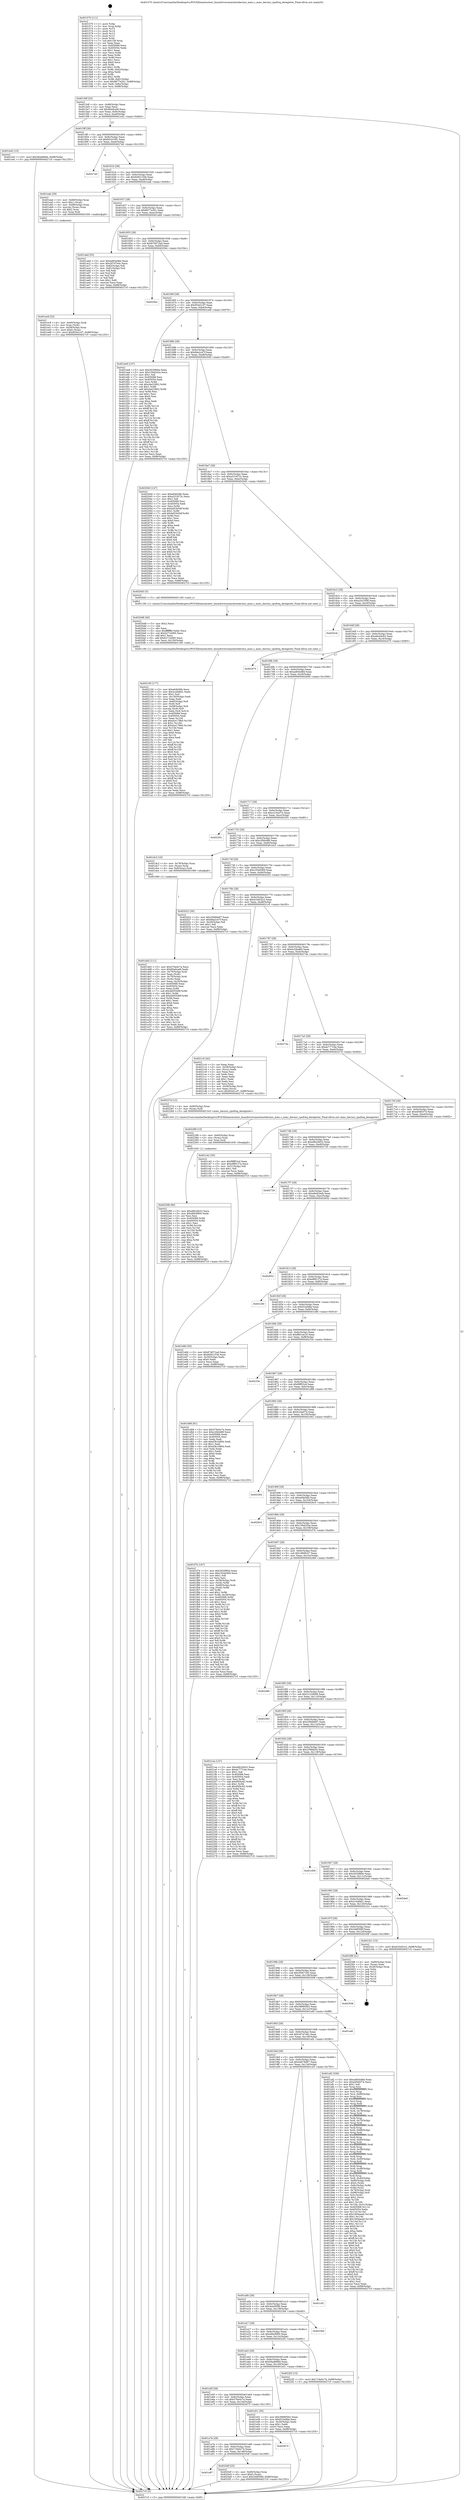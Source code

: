 digraph "0x401570" {
  label = "0x401570 (/mnt/c/Users/mathe/Desktop/tcc/POCII/binaries/extr_linuxdriversmmchostdavinci_mmc.c_mmc_davinci_cpufreq_deregister_Final-ollvm.out::main(0))"
  labelloc = "t"
  node[shape=record]

  Entry [label="",width=0.3,height=0.3,shape=circle,fillcolor=black,style=filled]
  "0x4015df" [label="{
     0x4015df [32]\l
     | [instrs]\l
     &nbsp;&nbsp;0x4015df \<+6\>: mov -0x88(%rbp),%eax\l
     &nbsp;&nbsp;0x4015e5 \<+2\>: mov %eax,%ecx\l
     &nbsp;&nbsp;0x4015e7 \<+6\>: sub $0x80a9cafd,%ecx\l
     &nbsp;&nbsp;0x4015ed \<+6\>: mov %eax,-0x9c(%rbp)\l
     &nbsp;&nbsp;0x4015f3 \<+6\>: mov %ecx,-0xa0(%rbp)\l
     &nbsp;&nbsp;0x4015f9 \<+6\>: je 0000000000401e42 \<main+0x8d2\>\l
  }"]
  "0x401e42" [label="{
     0x401e42 [15]\l
     | [instrs]\l
     &nbsp;&nbsp;0x401e42 \<+10\>: movl $0x56ad666d,-0x88(%rbp)\l
     &nbsp;&nbsp;0x401e4c \<+5\>: jmp 00000000004027c5 \<main+0x1255\>\l
  }"]
  "0x4015ff" [label="{
     0x4015ff [28]\l
     | [instrs]\l
     &nbsp;&nbsp;0x4015ff \<+5\>: jmp 0000000000401604 \<main+0x94\>\l
     &nbsp;&nbsp;0x401604 \<+6\>: mov -0x9c(%rbp),%eax\l
     &nbsp;&nbsp;0x40160a \<+5\>: sub $0x83c016f1,%eax\l
     &nbsp;&nbsp;0x40160f \<+6\>: mov %eax,-0xa4(%rbp)\l
     &nbsp;&nbsp;0x401615 \<+6\>: je 00000000004027a0 \<main+0x1230\>\l
  }"]
  Exit [label="",width=0.3,height=0.3,shape=circle,fillcolor=black,style=filled,peripheries=2]
  "0x4027a0" [label="{
     0x4027a0\l
  }", style=dashed]
  "0x40161b" [label="{
     0x40161b [28]\l
     | [instrs]\l
     &nbsp;&nbsp;0x40161b \<+5\>: jmp 0000000000401620 \<main+0xb0\>\l
     &nbsp;&nbsp;0x401620 \<+6\>: mov -0x9c(%rbp),%eax\l
     &nbsp;&nbsp;0x401626 \<+5\>: sub $0x84921536,%eax\l
     &nbsp;&nbsp;0x40162b \<+6\>: mov %eax,-0xa8(%rbp)\l
     &nbsp;&nbsp;0x401631 \<+6\>: je 0000000000401eab \<main+0x93b\>\l
  }"]
  "0x401a97" [label="{
     0x401a97\l
  }", style=dashed]
  "0x401eab" [label="{
     0x401eab [29]\l
     | [instrs]\l
     &nbsp;&nbsp;0x401eab \<+4\>: mov -0x68(%rbp),%rax\l
     &nbsp;&nbsp;0x401eaf \<+6\>: movl $0x1,(%rax)\l
     &nbsp;&nbsp;0x401eb5 \<+4\>: mov -0x68(%rbp),%rax\l
     &nbsp;&nbsp;0x401eb9 \<+3\>: movslq (%rax),%rax\l
     &nbsp;&nbsp;0x401ebc \<+4\>: shl $0x2,%rax\l
     &nbsp;&nbsp;0x401ec0 \<+3\>: mov %rax,%rdi\l
     &nbsp;&nbsp;0x401ec3 \<+5\>: call 0000000000401050 \<malloc@plt\>\l
     | [calls]\l
     &nbsp;&nbsp;0x401050 \{1\} (unknown)\l
  }"]
  "0x401637" [label="{
     0x401637 [28]\l
     | [instrs]\l
     &nbsp;&nbsp;0x401637 \<+5\>: jmp 000000000040163c \<main+0xcc\>\l
     &nbsp;&nbsp;0x40163c \<+6\>: mov -0x9c(%rbp),%eax\l
     &nbsp;&nbsp;0x401642 \<+5\>: sub $0x8677e261,%eax\l
     &nbsp;&nbsp;0x401647 \<+6\>: mov %eax,-0xac(%rbp)\l
     &nbsp;&nbsp;0x40164d \<+6\>: je 0000000000401abd \<main+0x54d\>\l
  }"]
  "0x4025df" [label="{
     0x4025df [25]\l
     | [instrs]\l
     &nbsp;&nbsp;0x4025df \<+4\>: mov -0x80(%rbp),%rax\l
     &nbsp;&nbsp;0x4025e3 \<+6\>: movl $0x0,(%rax)\l
     &nbsp;&nbsp;0x4025e9 \<+10\>: movl $0x2ddf306f,-0x88(%rbp)\l
     &nbsp;&nbsp;0x4025f3 \<+5\>: jmp 00000000004027c5 \<main+0x1255\>\l
  }"]
  "0x401abd" [label="{
     0x401abd [53]\l
     | [instrs]\l
     &nbsp;&nbsp;0x401abd \<+5\>: mov $0xad93ed8d,%eax\l
     &nbsp;&nbsp;0x401ac2 \<+5\>: mov $0x3d7d7e4c,%ecx\l
     &nbsp;&nbsp;0x401ac7 \<+6\>: mov -0x82(%rbp),%dl\l
     &nbsp;&nbsp;0x401acd \<+7\>: mov -0x81(%rbp),%sil\l
     &nbsp;&nbsp;0x401ad4 \<+3\>: mov %dl,%dil\l
     &nbsp;&nbsp;0x401ad7 \<+3\>: and %sil,%dil\l
     &nbsp;&nbsp;0x401ada \<+3\>: xor %sil,%dl\l
     &nbsp;&nbsp;0x401add \<+3\>: or %dl,%dil\l
     &nbsp;&nbsp;0x401ae0 \<+4\>: test $0x1,%dil\l
     &nbsp;&nbsp;0x401ae4 \<+3\>: cmovne %ecx,%eax\l
     &nbsp;&nbsp;0x401ae7 \<+6\>: mov %eax,-0x88(%rbp)\l
     &nbsp;&nbsp;0x401aed \<+5\>: jmp 00000000004027c5 \<main+0x1255\>\l
  }"]
  "0x401653" [label="{
     0x401653 [28]\l
     | [instrs]\l
     &nbsp;&nbsp;0x401653 \<+5\>: jmp 0000000000401658 \<main+0xe8\>\l
     &nbsp;&nbsp;0x401658 \<+6\>: mov -0x9c(%rbp),%eax\l
     &nbsp;&nbsp;0x40165e \<+5\>: sub $0x87d072ad,%eax\l
     &nbsp;&nbsp;0x401663 \<+6\>: mov %eax,-0xb0(%rbp)\l
     &nbsp;&nbsp;0x401669 \<+6\>: je 00000000004025bc \<main+0x104c\>\l
  }"]
  "0x4027c5" [label="{
     0x4027c5 [5]\l
     | [instrs]\l
     &nbsp;&nbsp;0x4027c5 \<+5\>: jmp 00000000004015df \<main+0x6f\>\l
  }"]
  "0x401570" [label="{
     0x401570 [111]\l
     | [instrs]\l
     &nbsp;&nbsp;0x401570 \<+1\>: push %rbp\l
     &nbsp;&nbsp;0x401571 \<+3\>: mov %rsp,%rbp\l
     &nbsp;&nbsp;0x401574 \<+2\>: push %r15\l
     &nbsp;&nbsp;0x401576 \<+2\>: push %r14\l
     &nbsp;&nbsp;0x401578 \<+2\>: push %r13\l
     &nbsp;&nbsp;0x40157a \<+2\>: push %r12\l
     &nbsp;&nbsp;0x40157c \<+1\>: push %rbx\l
     &nbsp;&nbsp;0x40157d \<+7\>: sub $0x158,%rsp\l
     &nbsp;&nbsp;0x401584 \<+2\>: xor %eax,%eax\l
     &nbsp;&nbsp;0x401586 \<+7\>: mov 0x405068,%ecx\l
     &nbsp;&nbsp;0x40158d \<+7\>: mov 0x405054,%edx\l
     &nbsp;&nbsp;0x401594 \<+3\>: sub $0x1,%eax\l
     &nbsp;&nbsp;0x401597 \<+3\>: mov %ecx,%r8d\l
     &nbsp;&nbsp;0x40159a \<+3\>: add %eax,%r8d\l
     &nbsp;&nbsp;0x40159d \<+4\>: imul %r8d,%ecx\l
     &nbsp;&nbsp;0x4015a1 \<+3\>: and $0x1,%ecx\l
     &nbsp;&nbsp;0x4015a4 \<+3\>: cmp $0x0,%ecx\l
     &nbsp;&nbsp;0x4015a7 \<+4\>: sete %r9b\l
     &nbsp;&nbsp;0x4015ab \<+4\>: and $0x1,%r9b\l
     &nbsp;&nbsp;0x4015af \<+7\>: mov %r9b,-0x82(%rbp)\l
     &nbsp;&nbsp;0x4015b6 \<+3\>: cmp $0xa,%edx\l
     &nbsp;&nbsp;0x4015b9 \<+4\>: setl %r9b\l
     &nbsp;&nbsp;0x4015bd \<+4\>: and $0x1,%r9b\l
     &nbsp;&nbsp;0x4015c1 \<+7\>: mov %r9b,-0x81(%rbp)\l
     &nbsp;&nbsp;0x4015c8 \<+10\>: movl $0x8677e261,-0x88(%rbp)\l
     &nbsp;&nbsp;0x4015d2 \<+6\>: mov %edi,-0x8c(%rbp)\l
     &nbsp;&nbsp;0x4015d8 \<+7\>: mov %rsi,-0x98(%rbp)\l
  }"]
  "0x401a7b" [label="{
     0x401a7b [28]\l
     | [instrs]\l
     &nbsp;&nbsp;0x401a7b \<+5\>: jmp 0000000000401a80 \<main+0x510\>\l
     &nbsp;&nbsp;0x401a80 \<+6\>: mov -0x9c(%rbp),%eax\l
     &nbsp;&nbsp;0x401a86 \<+5\>: sub $0x719e0c74,%eax\l
     &nbsp;&nbsp;0x401a8b \<+6\>: mov %eax,-0x148(%rbp)\l
     &nbsp;&nbsp;0x401a91 \<+6\>: je 00000000004025df \<main+0x106f\>\l
  }"]
  "0x4025bc" [label="{
     0x4025bc\l
  }", style=dashed]
  "0x40166f" [label="{
     0x40166f [28]\l
     | [instrs]\l
     &nbsp;&nbsp;0x40166f \<+5\>: jmp 0000000000401674 \<main+0x104\>\l
     &nbsp;&nbsp;0x401674 \<+6\>: mov -0x9c(%rbp),%eax\l
     &nbsp;&nbsp;0x40167a \<+5\>: sub $0x95441cf7,%eax\l
     &nbsp;&nbsp;0x40167f \<+6\>: mov %eax,-0xb4(%rbp)\l
     &nbsp;&nbsp;0x401685 \<+6\>: je 0000000000401ee8 \<main+0x978\>\l
  }"]
  "0x402670" [label="{
     0x402670\l
  }", style=dashed]
  "0x401ee8" [label="{
     0x401ee8 [147]\l
     | [instrs]\l
     &nbsp;&nbsp;0x401ee8 \<+5\>: mov $0x2635f60e,%eax\l
     &nbsp;&nbsp;0x401eed \<+5\>: mov $0x156d245a,%ecx\l
     &nbsp;&nbsp;0x401ef2 \<+2\>: mov $0x1,%dl\l
     &nbsp;&nbsp;0x401ef4 \<+7\>: mov 0x405068,%esi\l
     &nbsp;&nbsp;0x401efb \<+7\>: mov 0x405054,%edi\l
     &nbsp;&nbsp;0x401f02 \<+3\>: mov %esi,%r8d\l
     &nbsp;&nbsp;0x401f05 \<+7\>: sub $0xcbe22802,%r8d\l
     &nbsp;&nbsp;0x401f0c \<+4\>: sub $0x1,%r8d\l
     &nbsp;&nbsp;0x401f10 \<+7\>: add $0xcbe22802,%r8d\l
     &nbsp;&nbsp;0x401f17 \<+4\>: imul %r8d,%esi\l
     &nbsp;&nbsp;0x401f1b \<+3\>: and $0x1,%esi\l
     &nbsp;&nbsp;0x401f1e \<+3\>: cmp $0x0,%esi\l
     &nbsp;&nbsp;0x401f21 \<+4\>: sete %r9b\l
     &nbsp;&nbsp;0x401f25 \<+3\>: cmp $0xa,%edi\l
     &nbsp;&nbsp;0x401f28 \<+4\>: setl %r10b\l
     &nbsp;&nbsp;0x401f2c \<+3\>: mov %r9b,%r11b\l
     &nbsp;&nbsp;0x401f2f \<+4\>: xor $0xff,%r11b\l
     &nbsp;&nbsp;0x401f33 \<+3\>: mov %r10b,%bl\l
     &nbsp;&nbsp;0x401f36 \<+3\>: xor $0xff,%bl\l
     &nbsp;&nbsp;0x401f39 \<+3\>: xor $0x1,%dl\l
     &nbsp;&nbsp;0x401f3c \<+3\>: mov %r11b,%r14b\l
     &nbsp;&nbsp;0x401f3f \<+4\>: and $0xff,%r14b\l
     &nbsp;&nbsp;0x401f43 \<+3\>: and %dl,%r9b\l
     &nbsp;&nbsp;0x401f46 \<+3\>: mov %bl,%r15b\l
     &nbsp;&nbsp;0x401f49 \<+4\>: and $0xff,%r15b\l
     &nbsp;&nbsp;0x401f4d \<+3\>: and %dl,%r10b\l
     &nbsp;&nbsp;0x401f50 \<+3\>: or %r9b,%r14b\l
     &nbsp;&nbsp;0x401f53 \<+3\>: or %r10b,%r15b\l
     &nbsp;&nbsp;0x401f56 \<+3\>: xor %r15b,%r14b\l
     &nbsp;&nbsp;0x401f59 \<+3\>: or %bl,%r11b\l
     &nbsp;&nbsp;0x401f5c \<+4\>: xor $0xff,%r11b\l
     &nbsp;&nbsp;0x401f60 \<+3\>: or $0x1,%dl\l
     &nbsp;&nbsp;0x401f63 \<+3\>: and %dl,%r11b\l
     &nbsp;&nbsp;0x401f66 \<+3\>: or %r11b,%r14b\l
     &nbsp;&nbsp;0x401f69 \<+4\>: test $0x1,%r14b\l
     &nbsp;&nbsp;0x401f6d \<+3\>: cmovne %ecx,%eax\l
     &nbsp;&nbsp;0x401f70 \<+6\>: mov %eax,-0x88(%rbp)\l
     &nbsp;&nbsp;0x401f76 \<+5\>: jmp 00000000004027c5 \<main+0x1255\>\l
  }"]
  "0x40168b" [label="{
     0x40168b [28]\l
     | [instrs]\l
     &nbsp;&nbsp;0x40168b \<+5\>: jmp 0000000000401690 \<main+0x120\>\l
     &nbsp;&nbsp;0x401690 \<+6\>: mov -0x9c(%rbp),%eax\l
     &nbsp;&nbsp;0x401696 \<+5\>: sub $0x9da2c47f,%eax\l
     &nbsp;&nbsp;0x40169b \<+6\>: mov %eax,-0xb8(%rbp)\l
     &nbsp;&nbsp;0x4016a1 \<+6\>: je 0000000000402040 \<main+0xad0\>\l
  }"]
  "0x402298" [label="{
     0x402298 [90]\l
     | [instrs]\l
     &nbsp;&nbsp;0x402298 \<+5\>: mov $0xe8b24b53,%ecx\l
     &nbsp;&nbsp;0x40229d \<+5\>: mov $0x4fdc9900,%edx\l
     &nbsp;&nbsp;0x4022a2 \<+2\>: xor %esi,%esi\l
     &nbsp;&nbsp;0x4022a4 \<+8\>: mov 0x405068,%r8d\l
     &nbsp;&nbsp;0x4022ac \<+8\>: mov 0x405054,%r9d\l
     &nbsp;&nbsp;0x4022b4 \<+3\>: sub $0x1,%esi\l
     &nbsp;&nbsp;0x4022b7 \<+3\>: mov %r8d,%r10d\l
     &nbsp;&nbsp;0x4022ba \<+3\>: add %esi,%r10d\l
     &nbsp;&nbsp;0x4022bd \<+4\>: imul %r10d,%r8d\l
     &nbsp;&nbsp;0x4022c1 \<+4\>: and $0x1,%r8d\l
     &nbsp;&nbsp;0x4022c5 \<+4\>: cmp $0x0,%r8d\l
     &nbsp;&nbsp;0x4022c9 \<+4\>: sete %r11b\l
     &nbsp;&nbsp;0x4022cd \<+4\>: cmp $0xa,%r9d\l
     &nbsp;&nbsp;0x4022d1 \<+3\>: setl %bl\l
     &nbsp;&nbsp;0x4022d4 \<+3\>: mov %r11b,%r14b\l
     &nbsp;&nbsp;0x4022d7 \<+3\>: and %bl,%r14b\l
     &nbsp;&nbsp;0x4022da \<+3\>: xor %bl,%r11b\l
     &nbsp;&nbsp;0x4022dd \<+3\>: or %r11b,%r14b\l
     &nbsp;&nbsp;0x4022e0 \<+4\>: test $0x1,%r14b\l
     &nbsp;&nbsp;0x4022e4 \<+3\>: cmovne %edx,%ecx\l
     &nbsp;&nbsp;0x4022e7 \<+6\>: mov %ecx,-0x88(%rbp)\l
     &nbsp;&nbsp;0x4022ed \<+5\>: jmp 00000000004027c5 \<main+0x1255\>\l
  }"]
  "0x402040" [label="{
     0x402040 [147]\l
     | [instrs]\l
     &nbsp;&nbsp;0x402040 \<+5\>: mov $0xe64b56b,%eax\l
     &nbsp;&nbsp;0x402045 \<+5\>: mov $0xa331872c,%ecx\l
     &nbsp;&nbsp;0x40204a \<+2\>: mov $0x1,%dl\l
     &nbsp;&nbsp;0x40204c \<+7\>: mov 0x405068,%esi\l
     &nbsp;&nbsp;0x402053 \<+7\>: mov 0x405054,%edi\l
     &nbsp;&nbsp;0x40205a \<+3\>: mov %esi,%r8d\l
     &nbsp;&nbsp;0x40205d \<+7\>: sub $0xbd53e5df,%r8d\l
     &nbsp;&nbsp;0x402064 \<+4\>: sub $0x1,%r8d\l
     &nbsp;&nbsp;0x402068 \<+7\>: add $0xbd53e5df,%r8d\l
     &nbsp;&nbsp;0x40206f \<+4\>: imul %r8d,%esi\l
     &nbsp;&nbsp;0x402073 \<+3\>: and $0x1,%esi\l
     &nbsp;&nbsp;0x402076 \<+3\>: cmp $0x0,%esi\l
     &nbsp;&nbsp;0x402079 \<+4\>: sete %r9b\l
     &nbsp;&nbsp;0x40207d \<+3\>: cmp $0xa,%edi\l
     &nbsp;&nbsp;0x402080 \<+4\>: setl %r10b\l
     &nbsp;&nbsp;0x402084 \<+3\>: mov %r9b,%r11b\l
     &nbsp;&nbsp;0x402087 \<+4\>: xor $0xff,%r11b\l
     &nbsp;&nbsp;0x40208b \<+3\>: mov %r10b,%bl\l
     &nbsp;&nbsp;0x40208e \<+3\>: xor $0xff,%bl\l
     &nbsp;&nbsp;0x402091 \<+3\>: xor $0x0,%dl\l
     &nbsp;&nbsp;0x402094 \<+3\>: mov %r11b,%r14b\l
     &nbsp;&nbsp;0x402097 \<+4\>: and $0x0,%r14b\l
     &nbsp;&nbsp;0x40209b \<+3\>: and %dl,%r9b\l
     &nbsp;&nbsp;0x40209e \<+3\>: mov %bl,%r15b\l
     &nbsp;&nbsp;0x4020a1 \<+4\>: and $0x0,%r15b\l
     &nbsp;&nbsp;0x4020a5 \<+3\>: and %dl,%r10b\l
     &nbsp;&nbsp;0x4020a8 \<+3\>: or %r9b,%r14b\l
     &nbsp;&nbsp;0x4020ab \<+3\>: or %r10b,%r15b\l
     &nbsp;&nbsp;0x4020ae \<+3\>: xor %r15b,%r14b\l
     &nbsp;&nbsp;0x4020b1 \<+3\>: or %bl,%r11b\l
     &nbsp;&nbsp;0x4020b4 \<+4\>: xor $0xff,%r11b\l
     &nbsp;&nbsp;0x4020b8 \<+3\>: or $0x0,%dl\l
     &nbsp;&nbsp;0x4020bb \<+3\>: and %dl,%r11b\l
     &nbsp;&nbsp;0x4020be \<+3\>: or %r11b,%r14b\l
     &nbsp;&nbsp;0x4020c1 \<+4\>: test $0x1,%r14b\l
     &nbsp;&nbsp;0x4020c5 \<+3\>: cmovne %ecx,%eax\l
     &nbsp;&nbsp;0x4020c8 \<+6\>: mov %eax,-0x88(%rbp)\l
     &nbsp;&nbsp;0x4020ce \<+5\>: jmp 00000000004027c5 \<main+0x1255\>\l
  }"]
  "0x4016a7" [label="{
     0x4016a7 [28]\l
     | [instrs]\l
     &nbsp;&nbsp;0x4016a7 \<+5\>: jmp 00000000004016ac \<main+0x13c\>\l
     &nbsp;&nbsp;0x4016ac \<+6\>: mov -0x9c(%rbp),%eax\l
     &nbsp;&nbsp;0x4016b2 \<+5\>: sub $0xa331872c,%eax\l
     &nbsp;&nbsp;0x4016b7 \<+6\>: mov %eax,-0xbc(%rbp)\l
     &nbsp;&nbsp;0x4016bd \<+6\>: je 00000000004020d3 \<main+0xb63\>\l
  }"]
  "0x402289" [label="{
     0x402289 [15]\l
     | [instrs]\l
     &nbsp;&nbsp;0x402289 \<+4\>: mov -0x60(%rbp),%rax\l
     &nbsp;&nbsp;0x40228d \<+3\>: mov (%rax),%rax\l
     &nbsp;&nbsp;0x402290 \<+3\>: mov %rax,%rdi\l
     &nbsp;&nbsp;0x402293 \<+5\>: call 0000000000401030 \<free@plt\>\l
     | [calls]\l
     &nbsp;&nbsp;0x401030 \{1\} (unknown)\l
  }"]
  "0x4020d3" [label="{
     0x4020d3 [5]\l
     | [instrs]\l
     &nbsp;&nbsp;0x4020d3 \<+5\>: call 0000000000401160 \<next_i\>\l
     | [calls]\l
     &nbsp;&nbsp;0x401160 \{1\} (/mnt/c/Users/mathe/Desktop/tcc/POCII/binaries/extr_linuxdriversmmchostdavinci_mmc.c_mmc_davinci_cpufreq_deregister_Final-ollvm.out::next_i)\l
  }"]
  "0x4016c3" [label="{
     0x4016c3 [28]\l
     | [instrs]\l
     &nbsp;&nbsp;0x4016c3 \<+5\>: jmp 00000000004016c8 \<main+0x158\>\l
     &nbsp;&nbsp;0x4016c8 \<+6\>: mov -0x9c(%rbp),%eax\l
     &nbsp;&nbsp;0x4016ce \<+5\>: sub $0xa3415f36,%eax\l
     &nbsp;&nbsp;0x4016d3 \<+6\>: mov %eax,-0xc0(%rbp)\l
     &nbsp;&nbsp;0x4016d9 \<+6\>: je 00000000004025cb \<main+0x105b\>\l
  }"]
  "0x402100" [label="{
     0x402100 [177]\l
     | [instrs]\l
     &nbsp;&nbsp;0x402100 \<+5\>: mov $0xe64b56b,%ecx\l
     &nbsp;&nbsp;0x402105 \<+5\>: mov $0x2c44fdd1,%edx\l
     &nbsp;&nbsp;0x40210a \<+3\>: mov $0x1,%sil\l
     &nbsp;&nbsp;0x40210d \<+6\>: mov -0x150(%rbp),%edi\l
     &nbsp;&nbsp;0x402113 \<+3\>: imul %eax,%edi\l
     &nbsp;&nbsp;0x402116 \<+4\>: mov -0x60(%rbp),%r8\l
     &nbsp;&nbsp;0x40211a \<+3\>: mov (%r8),%r8\l
     &nbsp;&nbsp;0x40211d \<+4\>: mov -0x58(%rbp),%r9\l
     &nbsp;&nbsp;0x402121 \<+3\>: movslq (%r9),%r9\l
     &nbsp;&nbsp;0x402124 \<+4\>: mov %edi,(%r8,%r9,4)\l
     &nbsp;&nbsp;0x402128 \<+7\>: mov 0x405068,%eax\l
     &nbsp;&nbsp;0x40212f \<+7\>: mov 0x405054,%edi\l
     &nbsp;&nbsp;0x402136 \<+3\>: mov %eax,%r10d\l
     &nbsp;&nbsp;0x402139 \<+7\>: add $0xdce178b0,%r10d\l
     &nbsp;&nbsp;0x402140 \<+4\>: sub $0x1,%r10d\l
     &nbsp;&nbsp;0x402144 \<+7\>: sub $0xdce178b0,%r10d\l
     &nbsp;&nbsp;0x40214b \<+4\>: imul %r10d,%eax\l
     &nbsp;&nbsp;0x40214f \<+3\>: and $0x1,%eax\l
     &nbsp;&nbsp;0x402152 \<+3\>: cmp $0x0,%eax\l
     &nbsp;&nbsp;0x402155 \<+4\>: sete %r11b\l
     &nbsp;&nbsp;0x402159 \<+3\>: cmp $0xa,%edi\l
     &nbsp;&nbsp;0x40215c \<+3\>: setl %bl\l
     &nbsp;&nbsp;0x40215f \<+3\>: mov %r11b,%r14b\l
     &nbsp;&nbsp;0x402162 \<+4\>: xor $0xff,%r14b\l
     &nbsp;&nbsp;0x402166 \<+3\>: mov %bl,%r15b\l
     &nbsp;&nbsp;0x402169 \<+4\>: xor $0xff,%r15b\l
     &nbsp;&nbsp;0x40216d \<+4\>: xor $0x0,%sil\l
     &nbsp;&nbsp;0x402171 \<+3\>: mov %r14b,%r12b\l
     &nbsp;&nbsp;0x402174 \<+4\>: and $0x0,%r12b\l
     &nbsp;&nbsp;0x402178 \<+3\>: and %sil,%r11b\l
     &nbsp;&nbsp;0x40217b \<+3\>: mov %r15b,%r13b\l
     &nbsp;&nbsp;0x40217e \<+4\>: and $0x0,%r13b\l
     &nbsp;&nbsp;0x402182 \<+3\>: and %sil,%bl\l
     &nbsp;&nbsp;0x402185 \<+3\>: or %r11b,%r12b\l
     &nbsp;&nbsp;0x402188 \<+3\>: or %bl,%r13b\l
     &nbsp;&nbsp;0x40218b \<+3\>: xor %r13b,%r12b\l
     &nbsp;&nbsp;0x40218e \<+3\>: or %r15b,%r14b\l
     &nbsp;&nbsp;0x402191 \<+4\>: xor $0xff,%r14b\l
     &nbsp;&nbsp;0x402195 \<+4\>: or $0x0,%sil\l
     &nbsp;&nbsp;0x402199 \<+3\>: and %sil,%r14b\l
     &nbsp;&nbsp;0x40219c \<+3\>: or %r14b,%r12b\l
     &nbsp;&nbsp;0x40219f \<+4\>: test $0x1,%r12b\l
     &nbsp;&nbsp;0x4021a3 \<+3\>: cmovne %edx,%ecx\l
     &nbsp;&nbsp;0x4021a6 \<+6\>: mov %ecx,-0x88(%rbp)\l
     &nbsp;&nbsp;0x4021ac \<+5\>: jmp 00000000004027c5 \<main+0x1255\>\l
  }"]
  "0x4025cb" [label="{
     0x4025cb\l
  }", style=dashed]
  "0x4016df" [label="{
     0x4016df [28]\l
     | [instrs]\l
     &nbsp;&nbsp;0x4016df \<+5\>: jmp 00000000004016e4 \<main+0x174\>\l
     &nbsp;&nbsp;0x4016e4 \<+6\>: mov -0x9c(%rbp),%eax\l
     &nbsp;&nbsp;0x4016ea \<+5\>: sub $0xa6cbdc63,%eax\l
     &nbsp;&nbsp;0x4016ef \<+6\>: mov %eax,-0xc4(%rbp)\l
     &nbsp;&nbsp;0x4016f5 \<+6\>: je 0000000000402475 \<main+0xf05\>\l
  }"]
  "0x4020d8" [label="{
     0x4020d8 [40]\l
     | [instrs]\l
     &nbsp;&nbsp;0x4020d8 \<+5\>: mov $0x2,%ecx\l
     &nbsp;&nbsp;0x4020dd \<+1\>: cltd\l
     &nbsp;&nbsp;0x4020de \<+2\>: idiv %ecx\l
     &nbsp;&nbsp;0x4020e0 \<+6\>: imul $0xfffffffe,%edx,%ecx\l
     &nbsp;&nbsp;0x4020e6 \<+6\>: sub $0xb271b095,%ecx\l
     &nbsp;&nbsp;0x4020ec \<+3\>: add $0x1,%ecx\l
     &nbsp;&nbsp;0x4020ef \<+6\>: add $0xb271b095,%ecx\l
     &nbsp;&nbsp;0x4020f5 \<+6\>: mov %ecx,-0x150(%rbp)\l
     &nbsp;&nbsp;0x4020fb \<+5\>: call 0000000000401160 \<next_i\>\l
     | [calls]\l
     &nbsp;&nbsp;0x401160 \{1\} (/mnt/c/Users/mathe/Desktop/tcc/POCII/binaries/extr_linuxdriversmmchostdavinci_mmc.c_mmc_davinci_cpufreq_deregister_Final-ollvm.out::next_i)\l
  }"]
  "0x402475" [label="{
     0x402475\l
  }", style=dashed]
  "0x4016fb" [label="{
     0x4016fb [28]\l
     | [instrs]\l
     &nbsp;&nbsp;0x4016fb \<+5\>: jmp 0000000000401700 \<main+0x190\>\l
     &nbsp;&nbsp;0x401700 \<+6\>: mov -0x9c(%rbp),%eax\l
     &nbsp;&nbsp;0x401706 \<+5\>: sub $0xad93ed8d,%eax\l
     &nbsp;&nbsp;0x40170b \<+6\>: mov %eax,-0xc8(%rbp)\l
     &nbsp;&nbsp;0x401711 \<+6\>: je 000000000040260d \<main+0x109d\>\l
  }"]
  "0x401ec8" [label="{
     0x401ec8 [32]\l
     | [instrs]\l
     &nbsp;&nbsp;0x401ec8 \<+4\>: mov -0x60(%rbp),%rdi\l
     &nbsp;&nbsp;0x401ecc \<+3\>: mov %rax,(%rdi)\l
     &nbsp;&nbsp;0x401ecf \<+4\>: mov -0x58(%rbp),%rax\l
     &nbsp;&nbsp;0x401ed3 \<+6\>: movl $0x0,(%rax)\l
     &nbsp;&nbsp;0x401ed9 \<+10\>: movl $0x95441cf7,-0x88(%rbp)\l
     &nbsp;&nbsp;0x401ee3 \<+5\>: jmp 00000000004027c5 \<main+0x1255\>\l
  }"]
  "0x40260d" [label="{
     0x40260d\l
  }", style=dashed]
  "0x401717" [label="{
     0x401717 [28]\l
     | [instrs]\l
     &nbsp;&nbsp;0x401717 \<+5\>: jmp 000000000040171c \<main+0x1ac\>\l
     &nbsp;&nbsp;0x40171c \<+6\>: mov -0x9c(%rbp),%eax\l
     &nbsp;&nbsp;0x401722 \<+5\>: sub $0xc216a37e,%eax\l
     &nbsp;&nbsp;0x401727 \<+6\>: mov %eax,-0xcc(%rbp)\l
     &nbsp;&nbsp;0x40172d \<+6\>: je 0000000000402301 \<main+0xd91\>\l
  }"]
  "0x401a5f" [label="{
     0x401a5f [28]\l
     | [instrs]\l
     &nbsp;&nbsp;0x401a5f \<+5\>: jmp 0000000000401a64 \<main+0x4f4\>\l
     &nbsp;&nbsp;0x401a64 \<+6\>: mov -0x9c(%rbp),%eax\l
     &nbsp;&nbsp;0x401a6a \<+5\>: sub $0x576e4c7a,%eax\l
     &nbsp;&nbsp;0x401a6f \<+6\>: mov %eax,-0x144(%rbp)\l
     &nbsp;&nbsp;0x401a75 \<+6\>: je 0000000000402670 \<main+0x1100\>\l
  }"]
  "0x402301" [label="{
     0x402301\l
  }", style=dashed]
  "0x401733" [label="{
     0x401733 [28]\l
     | [instrs]\l
     &nbsp;&nbsp;0x401733 \<+5\>: jmp 0000000000401738 \<main+0x1c8\>\l
     &nbsp;&nbsp;0x401738 \<+6\>: mov -0x9c(%rbp),%eax\l
     &nbsp;&nbsp;0x40173e \<+5\>: sub $0xc2fd4489,%eax\l
     &nbsp;&nbsp;0x401743 \<+6\>: mov %eax,-0xd0(%rbp)\l
     &nbsp;&nbsp;0x401749 \<+6\>: je 0000000000401dc3 \<main+0x853\>\l
  }"]
  "0x401e51" [label="{
     0x401e51 [30]\l
     | [instrs]\l
     &nbsp;&nbsp;0x401e51 \<+5\>: mov $0x38990562,%eax\l
     &nbsp;&nbsp;0x401e56 \<+5\>: mov $0xf31b0fde,%ecx\l
     &nbsp;&nbsp;0x401e5b \<+3\>: mov -0x30(%rbp),%edx\l
     &nbsp;&nbsp;0x401e5e \<+3\>: cmp $0x1,%edx\l
     &nbsp;&nbsp;0x401e61 \<+3\>: cmovl %ecx,%eax\l
     &nbsp;&nbsp;0x401e64 \<+6\>: mov %eax,-0x88(%rbp)\l
     &nbsp;&nbsp;0x401e6a \<+5\>: jmp 00000000004027c5 \<main+0x1255\>\l
  }"]
  "0x401dc3" [label="{
     0x401dc3 [16]\l
     | [instrs]\l
     &nbsp;&nbsp;0x401dc3 \<+4\>: mov -0x78(%rbp),%rax\l
     &nbsp;&nbsp;0x401dc7 \<+3\>: mov (%rax),%rax\l
     &nbsp;&nbsp;0x401dca \<+4\>: mov 0x8(%rax),%rdi\l
     &nbsp;&nbsp;0x401dce \<+5\>: call 0000000000401060 \<atoi@plt\>\l
     | [calls]\l
     &nbsp;&nbsp;0x401060 \{1\} (unknown)\l
  }"]
  "0x40174f" [label="{
     0x40174f [28]\l
     | [instrs]\l
     &nbsp;&nbsp;0x40174f \<+5\>: jmp 0000000000401754 \<main+0x1e4\>\l
     &nbsp;&nbsp;0x401754 \<+6\>: mov -0x9c(%rbp),%eax\l
     &nbsp;&nbsp;0x40175a \<+5\>: sub $0xc354d369,%eax\l
     &nbsp;&nbsp;0x40175f \<+6\>: mov %eax,-0xd4(%rbp)\l
     &nbsp;&nbsp;0x401765 \<+6\>: je 0000000000402022 \<main+0xab2\>\l
  }"]
  "0x401a43" [label="{
     0x401a43 [28]\l
     | [instrs]\l
     &nbsp;&nbsp;0x401a43 \<+5\>: jmp 0000000000401a48 \<main+0x4d8\>\l
     &nbsp;&nbsp;0x401a48 \<+6\>: mov -0x9c(%rbp),%eax\l
     &nbsp;&nbsp;0x401a4e \<+5\>: sub $0x56ad666d,%eax\l
     &nbsp;&nbsp;0x401a53 \<+6\>: mov %eax,-0x140(%rbp)\l
     &nbsp;&nbsp;0x401a59 \<+6\>: je 0000000000401e51 \<main+0x8e1\>\l
  }"]
  "0x402022" [label="{
     0x402022 [30]\l
     | [instrs]\l
     &nbsp;&nbsp;0x402022 \<+5\>: mov $0x2566bb97,%eax\l
     &nbsp;&nbsp;0x402027 \<+5\>: mov $0x9da2c47f,%ecx\l
     &nbsp;&nbsp;0x40202c \<+3\>: mov -0x29(%rbp),%dl\l
     &nbsp;&nbsp;0x40202f \<+3\>: test $0x1,%dl\l
     &nbsp;&nbsp;0x402032 \<+3\>: cmovne %ecx,%eax\l
     &nbsp;&nbsp;0x402035 \<+6\>: mov %eax,-0x88(%rbp)\l
     &nbsp;&nbsp;0x40203b \<+5\>: jmp 00000000004027c5 \<main+0x1255\>\l
  }"]
  "0x40176b" [label="{
     0x40176b [28]\l
     | [instrs]\l
     &nbsp;&nbsp;0x40176b \<+5\>: jmp 0000000000401770 \<main+0x200\>\l
     &nbsp;&nbsp;0x401770 \<+6\>: mov -0x9c(%rbp),%eax\l
     &nbsp;&nbsp;0x401776 \<+5\>: sub $0xd16452c2,%eax\l
     &nbsp;&nbsp;0x40177b \<+6\>: mov %eax,-0xd8(%rbp)\l
     &nbsp;&nbsp;0x401781 \<+6\>: je 00000000004021c0 \<main+0xc50\>\l
  }"]
  "0x4022f2" [label="{
     0x4022f2 [15]\l
     | [instrs]\l
     &nbsp;&nbsp;0x4022f2 \<+10\>: movl $0x719e0c74,-0x88(%rbp)\l
     &nbsp;&nbsp;0x4022fc \<+5\>: jmp 00000000004027c5 \<main+0x1255\>\l
  }"]
  "0x4021c0" [label="{
     0x4021c0 [42]\l
     | [instrs]\l
     &nbsp;&nbsp;0x4021c0 \<+2\>: xor %eax,%eax\l
     &nbsp;&nbsp;0x4021c2 \<+4\>: mov -0x58(%rbp),%rcx\l
     &nbsp;&nbsp;0x4021c6 \<+2\>: mov (%rcx),%edx\l
     &nbsp;&nbsp;0x4021c8 \<+2\>: mov %eax,%esi\l
     &nbsp;&nbsp;0x4021ca \<+2\>: sub %edx,%esi\l
     &nbsp;&nbsp;0x4021cc \<+2\>: mov %eax,%edx\l
     &nbsp;&nbsp;0x4021ce \<+3\>: sub $0x1,%edx\l
     &nbsp;&nbsp;0x4021d1 \<+2\>: add %edx,%esi\l
     &nbsp;&nbsp;0x4021d3 \<+2\>: sub %esi,%eax\l
     &nbsp;&nbsp;0x4021d5 \<+4\>: mov -0x58(%rbp),%rcx\l
     &nbsp;&nbsp;0x4021d9 \<+2\>: mov %eax,(%rcx)\l
     &nbsp;&nbsp;0x4021db \<+10\>: movl $0x95441cf7,-0x88(%rbp)\l
     &nbsp;&nbsp;0x4021e5 \<+5\>: jmp 00000000004027c5 \<main+0x1255\>\l
  }"]
  "0x401787" [label="{
     0x401787 [28]\l
     | [instrs]\l
     &nbsp;&nbsp;0x401787 \<+5\>: jmp 000000000040178c \<main+0x21c\>\l
     &nbsp;&nbsp;0x40178c \<+6\>: mov -0x9c(%rbp),%eax\l
     &nbsp;&nbsp;0x401792 \<+5\>: sub $0xdc28aa6b,%eax\l
     &nbsp;&nbsp;0x401797 \<+6\>: mov %eax,-0xdc(%rbp)\l
     &nbsp;&nbsp;0x40179d \<+6\>: je 000000000040274a \<main+0x11da\>\l
  }"]
  "0x401a27" [label="{
     0x401a27 [28]\l
     | [instrs]\l
     &nbsp;&nbsp;0x401a27 \<+5\>: jmp 0000000000401a2c \<main+0x4bc\>\l
     &nbsp;&nbsp;0x401a2c \<+6\>: mov -0x9c(%rbp),%eax\l
     &nbsp;&nbsp;0x401a32 \<+5\>: sub $0x4fdc9900,%eax\l
     &nbsp;&nbsp;0x401a37 \<+6\>: mov %eax,-0x13c(%rbp)\l
     &nbsp;&nbsp;0x401a3d \<+6\>: je 00000000004022f2 \<main+0xd82\>\l
  }"]
  "0x40274a" [label="{
     0x40274a\l
  }", style=dashed]
  "0x4017a3" [label="{
     0x4017a3 [28]\l
     | [instrs]\l
     &nbsp;&nbsp;0x4017a3 \<+5\>: jmp 00000000004017a8 \<main+0x238\>\l
     &nbsp;&nbsp;0x4017a8 \<+6\>: mov -0x9c(%rbp),%eax\l
     &nbsp;&nbsp;0x4017ae \<+5\>: sub $0xdc777c4e,%eax\l
     &nbsp;&nbsp;0x4017b3 \<+6\>: mov %eax,-0xe0(%rbp)\l
     &nbsp;&nbsp;0x4017b9 \<+6\>: je 000000000040227d \<main+0xd0d\>\l
  }"]
  "0x4023bd" [label="{
     0x4023bd\l
  }", style=dashed]
  "0x40227d" [label="{
     0x40227d [12]\l
     | [instrs]\l
     &nbsp;&nbsp;0x40227d \<+4\>: mov -0x60(%rbp),%rax\l
     &nbsp;&nbsp;0x402281 \<+3\>: mov (%rax),%rdi\l
     &nbsp;&nbsp;0x402284 \<+5\>: call 00000000004013c0 \<mmc_davinci_cpufreq_deregister\>\l
     | [calls]\l
     &nbsp;&nbsp;0x4013c0 \{1\} (/mnt/c/Users/mathe/Desktop/tcc/POCII/binaries/extr_linuxdriversmmchostdavinci_mmc.c_mmc_davinci_cpufreq_deregister_Final-ollvm.out::mmc_davinci_cpufreq_deregister)\l
  }"]
  "0x4017bf" [label="{
     0x4017bf [28]\l
     | [instrs]\l
     &nbsp;&nbsp;0x4017bf \<+5\>: jmp 00000000004017c4 \<main+0x254\>\l
     &nbsp;&nbsp;0x4017c4 \<+6\>: mov -0x9c(%rbp),%eax\l
     &nbsp;&nbsp;0x4017ca \<+5\>: sub $0xe65fd374,%eax\l
     &nbsp;&nbsp;0x4017cf \<+6\>: mov %eax,-0xe4(%rbp)\l
     &nbsp;&nbsp;0x4017d5 \<+6\>: je 0000000000401c42 \<main+0x6d2\>\l
  }"]
  "0x401a0b" [label="{
     0x401a0b [28]\l
     | [instrs]\l
     &nbsp;&nbsp;0x401a0b \<+5\>: jmp 0000000000401a10 \<main+0x4a0\>\l
     &nbsp;&nbsp;0x401a10 \<+6\>: mov -0x9c(%rbp),%eax\l
     &nbsp;&nbsp;0x401a16 \<+5\>: sub $0x4ea585f6,%eax\l
     &nbsp;&nbsp;0x401a1b \<+6\>: mov %eax,-0x138(%rbp)\l
     &nbsp;&nbsp;0x401a21 \<+6\>: je 00000000004023bd \<main+0xe4d\>\l
  }"]
  "0x401c42" [label="{
     0x401c42 [30]\l
     | [instrs]\l
     &nbsp;&nbsp;0x401c42 \<+5\>: mov $0xf9ff53cd,%eax\l
     &nbsp;&nbsp;0x401c47 \<+5\>: mov $0xe8f8137a,%ecx\l
     &nbsp;&nbsp;0x401c4c \<+3\>: mov -0x31(%rbp),%dl\l
     &nbsp;&nbsp;0x401c4f \<+3\>: test $0x1,%dl\l
     &nbsp;&nbsp;0x401c52 \<+3\>: cmovne %ecx,%eax\l
     &nbsp;&nbsp;0x401c55 \<+6\>: mov %eax,-0x88(%rbp)\l
     &nbsp;&nbsp;0x401c5b \<+5\>: jmp 00000000004027c5 \<main+0x1255\>\l
  }"]
  "0x4017db" [label="{
     0x4017db [28]\l
     | [instrs]\l
     &nbsp;&nbsp;0x4017db \<+5\>: jmp 00000000004017e0 \<main+0x270\>\l
     &nbsp;&nbsp;0x4017e0 \<+6\>: mov -0x9c(%rbp),%eax\l
     &nbsp;&nbsp;0x4017e6 \<+5\>: sub $0xe8b24b53,%eax\l
     &nbsp;&nbsp;0x4017eb \<+6\>: mov %eax,-0xe8(%rbp)\l
     &nbsp;&nbsp;0x4017f1 \<+6\>: je 0000000000402720 \<main+0x11b0\>\l
  }"]
  "0x401cf3" [label="{
     0x401cf3\l
  }", style=dashed]
  "0x402720" [label="{
     0x402720\l
  }", style=dashed]
  "0x4017f7" [label="{
     0x4017f7 [28]\l
     | [instrs]\l
     &nbsp;&nbsp;0x4017f7 \<+5\>: jmp 00000000004017fc \<main+0x28c\>\l
     &nbsp;&nbsp;0x4017fc \<+6\>: mov -0x9c(%rbp),%eax\l
     &nbsp;&nbsp;0x401802 \<+5\>: sub $0xe8e92ea8,%eax\l
     &nbsp;&nbsp;0x401807 \<+6\>: mov %eax,-0xec(%rbp)\l
     &nbsp;&nbsp;0x40180d \<+6\>: je 0000000000402652 \<main+0x10e2\>\l
  }"]
  "0x401dd3" [label="{
     0x401dd3 [111]\l
     | [instrs]\l
     &nbsp;&nbsp;0x401dd3 \<+5\>: mov $0x576e4c7a,%ecx\l
     &nbsp;&nbsp;0x401dd8 \<+5\>: mov $0x80a9cafd,%edx\l
     &nbsp;&nbsp;0x401ddd \<+4\>: mov -0x70(%rbp),%rdi\l
     &nbsp;&nbsp;0x401de1 \<+2\>: mov %eax,(%rdi)\l
     &nbsp;&nbsp;0x401de3 \<+4\>: mov -0x70(%rbp),%rdi\l
     &nbsp;&nbsp;0x401de7 \<+2\>: mov (%rdi),%eax\l
     &nbsp;&nbsp;0x401de9 \<+3\>: mov %eax,-0x30(%rbp)\l
     &nbsp;&nbsp;0x401dec \<+7\>: mov 0x405068,%eax\l
     &nbsp;&nbsp;0x401df3 \<+7\>: mov 0x405054,%esi\l
     &nbsp;&nbsp;0x401dfa \<+3\>: mov %eax,%r8d\l
     &nbsp;&nbsp;0x401dfd \<+7\>: sub $0x4d055d9f,%r8d\l
     &nbsp;&nbsp;0x401e04 \<+4\>: sub $0x1,%r8d\l
     &nbsp;&nbsp;0x401e08 \<+7\>: add $0x4d055d9f,%r8d\l
     &nbsp;&nbsp;0x401e0f \<+4\>: imul %r8d,%eax\l
     &nbsp;&nbsp;0x401e13 \<+3\>: and $0x1,%eax\l
     &nbsp;&nbsp;0x401e16 \<+3\>: cmp $0x0,%eax\l
     &nbsp;&nbsp;0x401e19 \<+4\>: sete %r9b\l
     &nbsp;&nbsp;0x401e1d \<+3\>: cmp $0xa,%esi\l
     &nbsp;&nbsp;0x401e20 \<+4\>: setl %r10b\l
     &nbsp;&nbsp;0x401e24 \<+3\>: mov %r9b,%r11b\l
     &nbsp;&nbsp;0x401e27 \<+3\>: and %r10b,%r11b\l
     &nbsp;&nbsp;0x401e2a \<+3\>: xor %r10b,%r9b\l
     &nbsp;&nbsp;0x401e2d \<+3\>: or %r9b,%r11b\l
     &nbsp;&nbsp;0x401e30 \<+4\>: test $0x1,%r11b\l
     &nbsp;&nbsp;0x401e34 \<+3\>: cmovne %edx,%ecx\l
     &nbsp;&nbsp;0x401e37 \<+6\>: mov %ecx,-0x88(%rbp)\l
     &nbsp;&nbsp;0x401e3d \<+5\>: jmp 00000000004027c5 \<main+0x1255\>\l
  }"]
  "0x402652" [label="{
     0x402652\l
  }", style=dashed]
  "0x401813" [label="{
     0x401813 [28]\l
     | [instrs]\l
     &nbsp;&nbsp;0x401813 \<+5\>: jmp 0000000000401818 \<main+0x2a8\>\l
     &nbsp;&nbsp;0x401818 \<+6\>: mov -0x9c(%rbp),%eax\l
     &nbsp;&nbsp;0x40181e \<+5\>: sub $0xe8f8137a,%eax\l
     &nbsp;&nbsp;0x401823 \<+6\>: mov %eax,-0xf0(%rbp)\l
     &nbsp;&nbsp;0x401829 \<+6\>: je 0000000000401c60 \<main+0x6f0\>\l
  }"]
  "0x4019ef" [label="{
     0x4019ef [28]\l
     | [instrs]\l
     &nbsp;&nbsp;0x4019ef \<+5\>: jmp 00000000004019f4 \<main+0x484\>\l
     &nbsp;&nbsp;0x4019f4 \<+6\>: mov -0x9c(%rbp),%eax\l
     &nbsp;&nbsp;0x4019fa \<+5\>: sub $0x44678d07,%eax\l
     &nbsp;&nbsp;0x4019ff \<+6\>: mov %eax,-0x134(%rbp)\l
     &nbsp;&nbsp;0x401a05 \<+6\>: je 0000000000401cf3 \<main+0x783\>\l
  }"]
  "0x401c60" [label="{
     0x401c60\l
  }", style=dashed]
  "0x40182f" [label="{
     0x40182f [28]\l
     | [instrs]\l
     &nbsp;&nbsp;0x40182f \<+5\>: jmp 0000000000401834 \<main+0x2c4\>\l
     &nbsp;&nbsp;0x401834 \<+6\>: mov -0x9c(%rbp),%eax\l
     &nbsp;&nbsp;0x40183a \<+5\>: sub $0xf31b0fde,%eax\l
     &nbsp;&nbsp;0x40183f \<+6\>: mov %eax,-0xf4(%rbp)\l
     &nbsp;&nbsp;0x401845 \<+6\>: je 0000000000401e8d \<main+0x91d\>\l
  }"]
  "0x401af2" [label="{
     0x401af2 [336]\l
     | [instrs]\l
     &nbsp;&nbsp;0x401af2 \<+5\>: mov $0xad93ed8d,%eax\l
     &nbsp;&nbsp;0x401af7 \<+5\>: mov $0xe65fd374,%ecx\l
     &nbsp;&nbsp;0x401afc \<+2\>: mov $0x1,%dl\l
     &nbsp;&nbsp;0x401afe \<+3\>: mov %rsp,%rsi\l
     &nbsp;&nbsp;0x401b01 \<+4\>: add $0xfffffffffffffff0,%rsi\l
     &nbsp;&nbsp;0x401b05 \<+3\>: mov %rsi,%rsp\l
     &nbsp;&nbsp;0x401b08 \<+4\>: mov %rsi,-0x80(%rbp)\l
     &nbsp;&nbsp;0x401b0c \<+3\>: mov %rsp,%rsi\l
     &nbsp;&nbsp;0x401b0f \<+4\>: add $0xfffffffffffffff0,%rsi\l
     &nbsp;&nbsp;0x401b13 \<+3\>: mov %rsi,%rsp\l
     &nbsp;&nbsp;0x401b16 \<+3\>: mov %rsp,%rdi\l
     &nbsp;&nbsp;0x401b19 \<+4\>: add $0xfffffffffffffff0,%rdi\l
     &nbsp;&nbsp;0x401b1d \<+3\>: mov %rdi,%rsp\l
     &nbsp;&nbsp;0x401b20 \<+4\>: mov %rdi,-0x78(%rbp)\l
     &nbsp;&nbsp;0x401b24 \<+3\>: mov %rsp,%rdi\l
     &nbsp;&nbsp;0x401b27 \<+4\>: add $0xfffffffffffffff0,%rdi\l
     &nbsp;&nbsp;0x401b2b \<+3\>: mov %rdi,%rsp\l
     &nbsp;&nbsp;0x401b2e \<+4\>: mov %rdi,-0x70(%rbp)\l
     &nbsp;&nbsp;0x401b32 \<+3\>: mov %rsp,%rdi\l
     &nbsp;&nbsp;0x401b35 \<+4\>: add $0xfffffffffffffff0,%rdi\l
     &nbsp;&nbsp;0x401b39 \<+3\>: mov %rdi,%rsp\l
     &nbsp;&nbsp;0x401b3c \<+4\>: mov %rdi,-0x68(%rbp)\l
     &nbsp;&nbsp;0x401b40 \<+3\>: mov %rsp,%rdi\l
     &nbsp;&nbsp;0x401b43 \<+4\>: add $0xfffffffffffffff0,%rdi\l
     &nbsp;&nbsp;0x401b47 \<+3\>: mov %rdi,%rsp\l
     &nbsp;&nbsp;0x401b4a \<+4\>: mov %rdi,-0x60(%rbp)\l
     &nbsp;&nbsp;0x401b4e \<+3\>: mov %rsp,%rdi\l
     &nbsp;&nbsp;0x401b51 \<+4\>: add $0xfffffffffffffff0,%rdi\l
     &nbsp;&nbsp;0x401b55 \<+3\>: mov %rdi,%rsp\l
     &nbsp;&nbsp;0x401b58 \<+4\>: mov %rdi,-0x58(%rbp)\l
     &nbsp;&nbsp;0x401b5c \<+3\>: mov %rsp,%rdi\l
     &nbsp;&nbsp;0x401b5f \<+4\>: add $0xfffffffffffffff0,%rdi\l
     &nbsp;&nbsp;0x401b63 \<+3\>: mov %rdi,%rsp\l
     &nbsp;&nbsp;0x401b66 \<+4\>: mov %rdi,-0x50(%rbp)\l
     &nbsp;&nbsp;0x401b6a \<+3\>: mov %rsp,%rdi\l
     &nbsp;&nbsp;0x401b6d \<+4\>: add $0xfffffffffffffff0,%rdi\l
     &nbsp;&nbsp;0x401b71 \<+3\>: mov %rdi,%rsp\l
     &nbsp;&nbsp;0x401b74 \<+4\>: mov %rdi,-0x48(%rbp)\l
     &nbsp;&nbsp;0x401b78 \<+3\>: mov %rsp,%rdi\l
     &nbsp;&nbsp;0x401b7b \<+4\>: add $0xfffffffffffffff0,%rdi\l
     &nbsp;&nbsp;0x401b7f \<+3\>: mov %rdi,%rsp\l
     &nbsp;&nbsp;0x401b82 \<+4\>: mov %rdi,-0x40(%rbp)\l
     &nbsp;&nbsp;0x401b86 \<+4\>: mov -0x80(%rbp),%rdi\l
     &nbsp;&nbsp;0x401b8a \<+6\>: movl $0x0,(%rdi)\l
     &nbsp;&nbsp;0x401b90 \<+7\>: mov -0x8c(%rbp),%r8d\l
     &nbsp;&nbsp;0x401b97 \<+3\>: mov %r8d,(%rsi)\l
     &nbsp;&nbsp;0x401b9a \<+4\>: mov -0x78(%rbp),%rdi\l
     &nbsp;&nbsp;0x401b9e \<+7\>: mov -0x98(%rbp),%r9\l
     &nbsp;&nbsp;0x401ba5 \<+3\>: mov %r9,(%rdi)\l
     &nbsp;&nbsp;0x401ba8 \<+3\>: cmpl $0x2,(%rsi)\l
     &nbsp;&nbsp;0x401bab \<+4\>: setne %r10b\l
     &nbsp;&nbsp;0x401baf \<+4\>: and $0x1,%r10b\l
     &nbsp;&nbsp;0x401bb3 \<+4\>: mov %r10b,-0x31(%rbp)\l
     &nbsp;&nbsp;0x401bb7 \<+8\>: mov 0x405068,%r11d\l
     &nbsp;&nbsp;0x401bbf \<+7\>: mov 0x405054,%ebx\l
     &nbsp;&nbsp;0x401bc6 \<+3\>: mov %r11d,%r14d\l
     &nbsp;&nbsp;0x401bc9 \<+7\>: sub $0x1604aee0,%r14d\l
     &nbsp;&nbsp;0x401bd0 \<+4\>: sub $0x1,%r14d\l
     &nbsp;&nbsp;0x401bd4 \<+7\>: add $0x1604aee0,%r14d\l
     &nbsp;&nbsp;0x401bdb \<+4\>: imul %r14d,%r11d\l
     &nbsp;&nbsp;0x401bdf \<+4\>: and $0x1,%r11d\l
     &nbsp;&nbsp;0x401be3 \<+4\>: cmp $0x0,%r11d\l
     &nbsp;&nbsp;0x401be7 \<+4\>: sete %r10b\l
     &nbsp;&nbsp;0x401beb \<+3\>: cmp $0xa,%ebx\l
     &nbsp;&nbsp;0x401bee \<+4\>: setl %r15b\l
     &nbsp;&nbsp;0x401bf2 \<+3\>: mov %r10b,%r12b\l
     &nbsp;&nbsp;0x401bf5 \<+4\>: xor $0xff,%r12b\l
     &nbsp;&nbsp;0x401bf9 \<+3\>: mov %r15b,%r13b\l
     &nbsp;&nbsp;0x401bfc \<+4\>: xor $0xff,%r13b\l
     &nbsp;&nbsp;0x401c00 \<+3\>: xor $0x0,%dl\l
     &nbsp;&nbsp;0x401c03 \<+3\>: mov %r12b,%sil\l
     &nbsp;&nbsp;0x401c06 \<+4\>: and $0x0,%sil\l
     &nbsp;&nbsp;0x401c0a \<+3\>: and %dl,%r10b\l
     &nbsp;&nbsp;0x401c0d \<+3\>: mov %r13b,%dil\l
     &nbsp;&nbsp;0x401c10 \<+4\>: and $0x0,%dil\l
     &nbsp;&nbsp;0x401c14 \<+3\>: and %dl,%r15b\l
     &nbsp;&nbsp;0x401c17 \<+3\>: or %r10b,%sil\l
     &nbsp;&nbsp;0x401c1a \<+3\>: or %r15b,%dil\l
     &nbsp;&nbsp;0x401c1d \<+3\>: xor %dil,%sil\l
     &nbsp;&nbsp;0x401c20 \<+3\>: or %r13b,%r12b\l
     &nbsp;&nbsp;0x401c23 \<+4\>: xor $0xff,%r12b\l
     &nbsp;&nbsp;0x401c27 \<+3\>: or $0x0,%dl\l
     &nbsp;&nbsp;0x401c2a \<+3\>: and %dl,%r12b\l
     &nbsp;&nbsp;0x401c2d \<+3\>: or %r12b,%sil\l
     &nbsp;&nbsp;0x401c30 \<+4\>: test $0x1,%sil\l
     &nbsp;&nbsp;0x401c34 \<+3\>: cmovne %ecx,%eax\l
     &nbsp;&nbsp;0x401c37 \<+6\>: mov %eax,-0x88(%rbp)\l
     &nbsp;&nbsp;0x401c3d \<+5\>: jmp 00000000004027c5 \<main+0x1255\>\l
  }"]
  "0x401e8d" [label="{
     0x401e8d [30]\l
     | [instrs]\l
     &nbsp;&nbsp;0x401e8d \<+5\>: mov $0x87d072ad,%eax\l
     &nbsp;&nbsp;0x401e92 \<+5\>: mov $0x84921536,%ecx\l
     &nbsp;&nbsp;0x401e97 \<+3\>: mov -0x30(%rbp),%edx\l
     &nbsp;&nbsp;0x401e9a \<+3\>: cmp $0x0,%edx\l
     &nbsp;&nbsp;0x401e9d \<+3\>: cmove %ecx,%eax\l
     &nbsp;&nbsp;0x401ea0 \<+6\>: mov %eax,-0x88(%rbp)\l
     &nbsp;&nbsp;0x401ea6 \<+5\>: jmp 00000000004027c5 \<main+0x1255\>\l
  }"]
  "0x40184b" [label="{
     0x40184b [28]\l
     | [instrs]\l
     &nbsp;&nbsp;0x40184b \<+5\>: jmp 0000000000401850 \<main+0x2e0\>\l
     &nbsp;&nbsp;0x401850 \<+6\>: mov -0x9c(%rbp),%eax\l
     &nbsp;&nbsp;0x401856 \<+5\>: sub $0xf801ee16,%eax\l
     &nbsp;&nbsp;0x40185b \<+6\>: mov %eax,-0xf8(%rbp)\l
     &nbsp;&nbsp;0x401861 \<+6\>: je 000000000040233e \<main+0xdce\>\l
  }"]
  "0x4019d3" [label="{
     0x4019d3 [28]\l
     | [instrs]\l
     &nbsp;&nbsp;0x4019d3 \<+5\>: jmp 00000000004019d8 \<main+0x468\>\l
     &nbsp;&nbsp;0x4019d8 \<+6\>: mov -0x9c(%rbp),%eax\l
     &nbsp;&nbsp;0x4019de \<+5\>: sub $0x3d7d7e4c,%eax\l
     &nbsp;&nbsp;0x4019e3 \<+6\>: mov %eax,-0x130(%rbp)\l
     &nbsp;&nbsp;0x4019e9 \<+6\>: je 0000000000401af2 \<main+0x582\>\l
  }"]
  "0x40233e" [label="{
     0x40233e\l
  }", style=dashed]
  "0x401867" [label="{
     0x401867 [28]\l
     | [instrs]\l
     &nbsp;&nbsp;0x401867 \<+5\>: jmp 000000000040186c \<main+0x2fc\>\l
     &nbsp;&nbsp;0x40186c \<+6\>: mov -0x9c(%rbp),%eax\l
     &nbsp;&nbsp;0x401872 \<+5\>: sub $0xf9ff53cd,%eax\l
     &nbsp;&nbsp;0x401877 \<+6\>: mov %eax,-0xfc(%rbp)\l
     &nbsp;&nbsp;0x40187d \<+6\>: je 0000000000401d68 \<main+0x7f8\>\l
  }"]
  "0x401e6f" [label="{
     0x401e6f\l
  }", style=dashed]
  "0x401d68" [label="{
     0x401d68 [91]\l
     | [instrs]\l
     &nbsp;&nbsp;0x401d68 \<+5\>: mov $0x576e4c7a,%eax\l
     &nbsp;&nbsp;0x401d6d \<+5\>: mov $0xc2fd4489,%ecx\l
     &nbsp;&nbsp;0x401d72 \<+7\>: mov 0x405068,%edx\l
     &nbsp;&nbsp;0x401d79 \<+7\>: mov 0x405054,%esi\l
     &nbsp;&nbsp;0x401d80 \<+2\>: mov %edx,%edi\l
     &nbsp;&nbsp;0x401d82 \<+6\>: add $0xd3b1b864,%edi\l
     &nbsp;&nbsp;0x401d88 \<+3\>: sub $0x1,%edi\l
     &nbsp;&nbsp;0x401d8b \<+6\>: sub $0xd3b1b864,%edi\l
     &nbsp;&nbsp;0x401d91 \<+3\>: imul %edi,%edx\l
     &nbsp;&nbsp;0x401d94 \<+3\>: and $0x1,%edx\l
     &nbsp;&nbsp;0x401d97 \<+3\>: cmp $0x0,%edx\l
     &nbsp;&nbsp;0x401d9a \<+4\>: sete %r8b\l
     &nbsp;&nbsp;0x401d9e \<+3\>: cmp $0xa,%esi\l
     &nbsp;&nbsp;0x401da1 \<+4\>: setl %r9b\l
     &nbsp;&nbsp;0x401da5 \<+3\>: mov %r8b,%r10b\l
     &nbsp;&nbsp;0x401da8 \<+3\>: and %r9b,%r10b\l
     &nbsp;&nbsp;0x401dab \<+3\>: xor %r9b,%r8b\l
     &nbsp;&nbsp;0x401dae \<+3\>: or %r8b,%r10b\l
     &nbsp;&nbsp;0x401db1 \<+4\>: test $0x1,%r10b\l
     &nbsp;&nbsp;0x401db5 \<+3\>: cmovne %ecx,%eax\l
     &nbsp;&nbsp;0x401db8 \<+6\>: mov %eax,-0x88(%rbp)\l
     &nbsp;&nbsp;0x401dbe \<+5\>: jmp 00000000004027c5 \<main+0x1255\>\l
  }"]
  "0x401883" [label="{
     0x401883 [28]\l
     | [instrs]\l
     &nbsp;&nbsp;0x401883 \<+5\>: jmp 0000000000401888 \<main+0x318\>\l
     &nbsp;&nbsp;0x401888 \<+6\>: mov -0x9c(%rbp),%eax\l
     &nbsp;&nbsp;0x40188e \<+5\>: sub $0xfc24a07d,%eax\l
     &nbsp;&nbsp;0x401893 \<+6\>: mov %eax,-0x100(%rbp)\l
     &nbsp;&nbsp;0x401899 \<+6\>: je 0000000000402362 \<main+0xdf2\>\l
  }"]
  "0x4019b7" [label="{
     0x4019b7 [28]\l
     | [instrs]\l
     &nbsp;&nbsp;0x4019b7 \<+5\>: jmp 00000000004019bc \<main+0x44c\>\l
     &nbsp;&nbsp;0x4019bc \<+6\>: mov -0x9c(%rbp),%eax\l
     &nbsp;&nbsp;0x4019c2 \<+5\>: sub $0x38990562,%eax\l
     &nbsp;&nbsp;0x4019c7 \<+6\>: mov %eax,-0x12c(%rbp)\l
     &nbsp;&nbsp;0x4019cd \<+6\>: je 0000000000401e6f \<main+0x8ff\>\l
  }"]
  "0x402362" [label="{
     0x402362\l
  }", style=dashed]
  "0x40189f" [label="{
     0x40189f [28]\l
     | [instrs]\l
     &nbsp;&nbsp;0x40189f \<+5\>: jmp 00000000004018a4 \<main+0x334\>\l
     &nbsp;&nbsp;0x4018a4 \<+6\>: mov -0x9c(%rbp),%eax\l
     &nbsp;&nbsp;0x4018aa \<+5\>: sub $0xe64b56b,%eax\l
     &nbsp;&nbsp;0x4018af \<+6\>: mov %eax,-0x104(%rbp)\l
     &nbsp;&nbsp;0x4018b5 \<+6\>: je 00000000004026c5 \<main+0x1155\>\l
  }"]
  "0x402508" [label="{
     0x402508\l
  }", style=dashed]
  "0x4026c5" [label="{
     0x4026c5\l
  }", style=dashed]
  "0x4018bb" [label="{
     0x4018bb [28]\l
     | [instrs]\l
     &nbsp;&nbsp;0x4018bb \<+5\>: jmp 00000000004018c0 \<main+0x350\>\l
     &nbsp;&nbsp;0x4018c0 \<+6\>: mov -0x9c(%rbp),%eax\l
     &nbsp;&nbsp;0x4018c6 \<+5\>: sub $0x156d245a,%eax\l
     &nbsp;&nbsp;0x4018cb \<+6\>: mov %eax,-0x108(%rbp)\l
     &nbsp;&nbsp;0x4018d1 \<+6\>: je 0000000000401f7b \<main+0xa0b\>\l
  }"]
  "0x40199b" [label="{
     0x40199b [28]\l
     | [instrs]\l
     &nbsp;&nbsp;0x40199b \<+5\>: jmp 00000000004019a0 \<main+0x430\>\l
     &nbsp;&nbsp;0x4019a0 \<+6\>: mov -0x9c(%rbp),%eax\l
     &nbsp;&nbsp;0x4019a6 \<+5\>: sub $0x2f367183,%eax\l
     &nbsp;&nbsp;0x4019ab \<+6\>: mov %eax,-0x128(%rbp)\l
     &nbsp;&nbsp;0x4019b1 \<+6\>: je 0000000000402508 \<main+0xf98\>\l
  }"]
  "0x401f7b" [label="{
     0x401f7b [167]\l
     | [instrs]\l
     &nbsp;&nbsp;0x401f7b \<+5\>: mov $0x2635f60e,%eax\l
     &nbsp;&nbsp;0x401f80 \<+5\>: mov $0xc354d369,%ecx\l
     &nbsp;&nbsp;0x401f85 \<+2\>: mov $0x1,%dl\l
     &nbsp;&nbsp;0x401f87 \<+2\>: xor %esi,%esi\l
     &nbsp;&nbsp;0x401f89 \<+4\>: mov -0x58(%rbp),%rdi\l
     &nbsp;&nbsp;0x401f8d \<+3\>: mov (%rdi),%r8d\l
     &nbsp;&nbsp;0x401f90 \<+4\>: mov -0x68(%rbp),%rdi\l
     &nbsp;&nbsp;0x401f94 \<+3\>: cmp (%rdi),%r8d\l
     &nbsp;&nbsp;0x401f97 \<+4\>: setl %r9b\l
     &nbsp;&nbsp;0x401f9b \<+4\>: and $0x1,%r9b\l
     &nbsp;&nbsp;0x401f9f \<+4\>: mov %r9b,-0x29(%rbp)\l
     &nbsp;&nbsp;0x401fa3 \<+8\>: mov 0x405068,%r8d\l
     &nbsp;&nbsp;0x401fab \<+8\>: mov 0x405054,%r10d\l
     &nbsp;&nbsp;0x401fb3 \<+3\>: sub $0x1,%esi\l
     &nbsp;&nbsp;0x401fb6 \<+3\>: mov %r8d,%r11d\l
     &nbsp;&nbsp;0x401fb9 \<+3\>: add %esi,%r11d\l
     &nbsp;&nbsp;0x401fbc \<+4\>: imul %r11d,%r8d\l
     &nbsp;&nbsp;0x401fc0 \<+4\>: and $0x1,%r8d\l
     &nbsp;&nbsp;0x401fc4 \<+4\>: cmp $0x0,%r8d\l
     &nbsp;&nbsp;0x401fc8 \<+4\>: sete %r9b\l
     &nbsp;&nbsp;0x401fcc \<+4\>: cmp $0xa,%r10d\l
     &nbsp;&nbsp;0x401fd0 \<+3\>: setl %bl\l
     &nbsp;&nbsp;0x401fd3 \<+3\>: mov %r9b,%r14b\l
     &nbsp;&nbsp;0x401fd6 \<+4\>: xor $0xff,%r14b\l
     &nbsp;&nbsp;0x401fda \<+3\>: mov %bl,%r15b\l
     &nbsp;&nbsp;0x401fdd \<+4\>: xor $0xff,%r15b\l
     &nbsp;&nbsp;0x401fe1 \<+3\>: xor $0x0,%dl\l
     &nbsp;&nbsp;0x401fe4 \<+3\>: mov %r14b,%r12b\l
     &nbsp;&nbsp;0x401fe7 \<+4\>: and $0x0,%r12b\l
     &nbsp;&nbsp;0x401feb \<+3\>: and %dl,%r9b\l
     &nbsp;&nbsp;0x401fee \<+3\>: mov %r15b,%r13b\l
     &nbsp;&nbsp;0x401ff1 \<+4\>: and $0x0,%r13b\l
     &nbsp;&nbsp;0x401ff5 \<+2\>: and %dl,%bl\l
     &nbsp;&nbsp;0x401ff7 \<+3\>: or %r9b,%r12b\l
     &nbsp;&nbsp;0x401ffa \<+3\>: or %bl,%r13b\l
     &nbsp;&nbsp;0x401ffd \<+3\>: xor %r13b,%r12b\l
     &nbsp;&nbsp;0x402000 \<+3\>: or %r15b,%r14b\l
     &nbsp;&nbsp;0x402003 \<+4\>: xor $0xff,%r14b\l
     &nbsp;&nbsp;0x402007 \<+3\>: or $0x0,%dl\l
     &nbsp;&nbsp;0x40200a \<+3\>: and %dl,%r14b\l
     &nbsp;&nbsp;0x40200d \<+3\>: or %r14b,%r12b\l
     &nbsp;&nbsp;0x402010 \<+4\>: test $0x1,%r12b\l
     &nbsp;&nbsp;0x402014 \<+3\>: cmovne %ecx,%eax\l
     &nbsp;&nbsp;0x402017 \<+6\>: mov %eax,-0x88(%rbp)\l
     &nbsp;&nbsp;0x40201d \<+5\>: jmp 00000000004027c5 \<main+0x1255\>\l
  }"]
  "0x4018d7" [label="{
     0x4018d7 [28]\l
     | [instrs]\l
     &nbsp;&nbsp;0x4018d7 \<+5\>: jmp 00000000004018dc \<main+0x36c\>\l
     &nbsp;&nbsp;0x4018dc \<+6\>: mov -0x9c(%rbp),%eax\l
     &nbsp;&nbsp;0x4018e2 \<+5\>: sub $0x18b6fc27,%eax\l
     &nbsp;&nbsp;0x4018e7 \<+6\>: mov %eax,-0x10c(%rbp)\l
     &nbsp;&nbsp;0x4018ed \<+6\>: je 0000000000402466 \<main+0xef6\>\l
  }"]
  "0x4025f8" [label="{
     0x4025f8 [21]\l
     | [instrs]\l
     &nbsp;&nbsp;0x4025f8 \<+4\>: mov -0x80(%rbp),%rax\l
     &nbsp;&nbsp;0x4025fc \<+2\>: mov (%rax),%eax\l
     &nbsp;&nbsp;0x4025fe \<+4\>: lea -0x28(%rbp),%rsp\l
     &nbsp;&nbsp;0x402602 \<+1\>: pop %rbx\l
     &nbsp;&nbsp;0x402603 \<+2\>: pop %r12\l
     &nbsp;&nbsp;0x402605 \<+2\>: pop %r13\l
     &nbsp;&nbsp;0x402607 \<+2\>: pop %r14\l
     &nbsp;&nbsp;0x402609 \<+2\>: pop %r15\l
     &nbsp;&nbsp;0x40260b \<+1\>: pop %rbp\l
     &nbsp;&nbsp;0x40260c \<+1\>: ret\l
  }"]
  "0x402466" [label="{
     0x402466\l
  }", style=dashed]
  "0x4018f3" [label="{
     0x4018f3 [28]\l
     | [instrs]\l
     &nbsp;&nbsp;0x4018f3 \<+5\>: jmp 00000000004018f8 \<main+0x388\>\l
     &nbsp;&nbsp;0x4018f8 \<+6\>: mov -0x9c(%rbp),%eax\l
     &nbsp;&nbsp;0x4018fe \<+5\>: sub $0x21234b98,%eax\l
     &nbsp;&nbsp;0x401903 \<+6\>: mov %eax,-0x110(%rbp)\l
     &nbsp;&nbsp;0x401909 \<+6\>: je 0000000000402583 \<main+0x1013\>\l
  }"]
  "0x40197f" [label="{
     0x40197f [28]\l
     | [instrs]\l
     &nbsp;&nbsp;0x40197f \<+5\>: jmp 0000000000401984 \<main+0x414\>\l
     &nbsp;&nbsp;0x401984 \<+6\>: mov -0x9c(%rbp),%eax\l
     &nbsp;&nbsp;0x40198a \<+5\>: sub $0x2ddf306f,%eax\l
     &nbsp;&nbsp;0x40198f \<+6\>: mov %eax,-0x124(%rbp)\l
     &nbsp;&nbsp;0x401995 \<+6\>: je 00000000004025f8 \<main+0x1088\>\l
  }"]
  "0x402583" [label="{
     0x402583\l
  }", style=dashed]
  "0x40190f" [label="{
     0x40190f [28]\l
     | [instrs]\l
     &nbsp;&nbsp;0x40190f \<+5\>: jmp 0000000000401914 \<main+0x3a4\>\l
     &nbsp;&nbsp;0x401914 \<+6\>: mov -0x9c(%rbp),%eax\l
     &nbsp;&nbsp;0x40191a \<+5\>: sub $0x2566bb97,%eax\l
     &nbsp;&nbsp;0x40191f \<+6\>: mov %eax,-0x114(%rbp)\l
     &nbsp;&nbsp;0x401925 \<+6\>: je 00000000004021ea \<main+0xc7a\>\l
  }"]
  "0x4021b1" [label="{
     0x4021b1 [15]\l
     | [instrs]\l
     &nbsp;&nbsp;0x4021b1 \<+10\>: movl $0xd16452c2,-0x88(%rbp)\l
     &nbsp;&nbsp;0x4021bb \<+5\>: jmp 00000000004027c5 \<main+0x1255\>\l
  }"]
  "0x4021ea" [label="{
     0x4021ea [147]\l
     | [instrs]\l
     &nbsp;&nbsp;0x4021ea \<+5\>: mov $0xe8b24b53,%eax\l
     &nbsp;&nbsp;0x4021ef \<+5\>: mov $0xdc777c4e,%ecx\l
     &nbsp;&nbsp;0x4021f4 \<+2\>: mov $0x1,%dl\l
     &nbsp;&nbsp;0x4021f6 \<+7\>: mov 0x405068,%esi\l
     &nbsp;&nbsp;0x4021fd \<+7\>: mov 0x405054,%edi\l
     &nbsp;&nbsp;0x402204 \<+3\>: mov %esi,%r8d\l
     &nbsp;&nbsp;0x402207 \<+7\>: add $0x95f4c82,%r8d\l
     &nbsp;&nbsp;0x40220e \<+4\>: sub $0x1,%r8d\l
     &nbsp;&nbsp;0x402212 \<+7\>: sub $0x95f4c82,%r8d\l
     &nbsp;&nbsp;0x402219 \<+4\>: imul %r8d,%esi\l
     &nbsp;&nbsp;0x40221d \<+3\>: and $0x1,%esi\l
     &nbsp;&nbsp;0x402220 \<+3\>: cmp $0x0,%esi\l
     &nbsp;&nbsp;0x402223 \<+4\>: sete %r9b\l
     &nbsp;&nbsp;0x402227 \<+3\>: cmp $0xa,%edi\l
     &nbsp;&nbsp;0x40222a \<+4\>: setl %r10b\l
     &nbsp;&nbsp;0x40222e \<+3\>: mov %r9b,%r11b\l
     &nbsp;&nbsp;0x402231 \<+4\>: xor $0xff,%r11b\l
     &nbsp;&nbsp;0x402235 \<+3\>: mov %r10b,%bl\l
     &nbsp;&nbsp;0x402238 \<+3\>: xor $0xff,%bl\l
     &nbsp;&nbsp;0x40223b \<+3\>: xor $0x0,%dl\l
     &nbsp;&nbsp;0x40223e \<+3\>: mov %r11b,%r14b\l
     &nbsp;&nbsp;0x402241 \<+4\>: and $0x0,%r14b\l
     &nbsp;&nbsp;0x402245 \<+3\>: and %dl,%r9b\l
     &nbsp;&nbsp;0x402248 \<+3\>: mov %bl,%r15b\l
     &nbsp;&nbsp;0x40224b \<+4\>: and $0x0,%r15b\l
     &nbsp;&nbsp;0x40224f \<+3\>: and %dl,%r10b\l
     &nbsp;&nbsp;0x402252 \<+3\>: or %r9b,%r14b\l
     &nbsp;&nbsp;0x402255 \<+3\>: or %r10b,%r15b\l
     &nbsp;&nbsp;0x402258 \<+3\>: xor %r15b,%r14b\l
     &nbsp;&nbsp;0x40225b \<+3\>: or %bl,%r11b\l
     &nbsp;&nbsp;0x40225e \<+4\>: xor $0xff,%r11b\l
     &nbsp;&nbsp;0x402262 \<+3\>: or $0x0,%dl\l
     &nbsp;&nbsp;0x402265 \<+3\>: and %dl,%r11b\l
     &nbsp;&nbsp;0x402268 \<+3\>: or %r11b,%r14b\l
     &nbsp;&nbsp;0x40226b \<+4\>: test $0x1,%r14b\l
     &nbsp;&nbsp;0x40226f \<+3\>: cmovne %ecx,%eax\l
     &nbsp;&nbsp;0x402272 \<+6\>: mov %eax,-0x88(%rbp)\l
     &nbsp;&nbsp;0x402278 \<+5\>: jmp 00000000004027c5 \<main+0x1255\>\l
  }"]
  "0x40192b" [label="{
     0x40192b [28]\l
     | [instrs]\l
     &nbsp;&nbsp;0x40192b \<+5\>: jmp 0000000000401930 \<main+0x3c0\>\l
     &nbsp;&nbsp;0x401930 \<+6\>: mov -0x9c(%rbp),%eax\l
     &nbsp;&nbsp;0x401936 \<+5\>: sub $0x259fab54,%eax\l
     &nbsp;&nbsp;0x40193b \<+6\>: mov %eax,-0x118(%rbp)\l
     &nbsp;&nbsp;0x401941 \<+6\>: je 0000000000401d59 \<main+0x7e9\>\l
  }"]
  "0x401963" [label="{
     0x401963 [28]\l
     | [instrs]\l
     &nbsp;&nbsp;0x401963 \<+5\>: jmp 0000000000401968 \<main+0x3f8\>\l
     &nbsp;&nbsp;0x401968 \<+6\>: mov -0x9c(%rbp),%eax\l
     &nbsp;&nbsp;0x40196e \<+5\>: sub $0x2c44fdd1,%eax\l
     &nbsp;&nbsp;0x401973 \<+6\>: mov %eax,-0x120(%rbp)\l
     &nbsp;&nbsp;0x401979 \<+6\>: je 00000000004021b1 \<main+0xc41\>\l
  }"]
  "0x401d59" [label="{
     0x401d59\l
  }", style=dashed]
  "0x401947" [label="{
     0x401947 [28]\l
     | [instrs]\l
     &nbsp;&nbsp;0x401947 \<+5\>: jmp 000000000040194c \<main+0x3dc\>\l
     &nbsp;&nbsp;0x40194c \<+6\>: mov -0x9c(%rbp),%eax\l
     &nbsp;&nbsp;0x401952 \<+5\>: sub $0x2635f60e,%eax\l
     &nbsp;&nbsp;0x401957 \<+6\>: mov %eax,-0x11c(%rbp)\l
     &nbsp;&nbsp;0x40195d \<+6\>: je 00000000004026a0 \<main+0x1130\>\l
  }"]
  "0x4026a0" [label="{
     0x4026a0\l
  }", style=dashed]
  Entry -> "0x401570" [label=" 1"]
  "0x4015df" -> "0x401e42" [label=" 1"]
  "0x4015df" -> "0x4015ff" [label=" 23"]
  "0x4025f8" -> Exit [label=" 1"]
  "0x4015ff" -> "0x4027a0" [label=" 0"]
  "0x4015ff" -> "0x40161b" [label=" 23"]
  "0x4025df" -> "0x4027c5" [label=" 1"]
  "0x40161b" -> "0x401eab" [label=" 1"]
  "0x40161b" -> "0x401637" [label=" 22"]
  "0x401a7b" -> "0x401a97" [label=" 0"]
  "0x401637" -> "0x401abd" [label=" 1"]
  "0x401637" -> "0x401653" [label=" 21"]
  "0x401abd" -> "0x4027c5" [label=" 1"]
  "0x401570" -> "0x4015df" [label=" 1"]
  "0x4027c5" -> "0x4015df" [label=" 23"]
  "0x401a7b" -> "0x4025df" [label=" 1"]
  "0x401653" -> "0x4025bc" [label=" 0"]
  "0x401653" -> "0x40166f" [label=" 21"]
  "0x401a5f" -> "0x401a7b" [label=" 1"]
  "0x40166f" -> "0x401ee8" [label=" 2"]
  "0x40166f" -> "0x40168b" [label=" 19"]
  "0x401a5f" -> "0x402670" [label=" 0"]
  "0x40168b" -> "0x402040" [label=" 1"]
  "0x40168b" -> "0x4016a7" [label=" 18"]
  "0x4022f2" -> "0x4027c5" [label=" 1"]
  "0x4016a7" -> "0x4020d3" [label=" 1"]
  "0x4016a7" -> "0x4016c3" [label=" 17"]
  "0x402298" -> "0x4027c5" [label=" 1"]
  "0x4016c3" -> "0x4025cb" [label=" 0"]
  "0x4016c3" -> "0x4016df" [label=" 17"]
  "0x402289" -> "0x402298" [label=" 1"]
  "0x4016df" -> "0x402475" [label=" 0"]
  "0x4016df" -> "0x4016fb" [label=" 17"]
  "0x40227d" -> "0x402289" [label=" 1"]
  "0x4016fb" -> "0x40260d" [label=" 0"]
  "0x4016fb" -> "0x401717" [label=" 17"]
  "0x4021ea" -> "0x4027c5" [label=" 1"]
  "0x401717" -> "0x402301" [label=" 0"]
  "0x401717" -> "0x401733" [label=" 17"]
  "0x4021c0" -> "0x4027c5" [label=" 1"]
  "0x401733" -> "0x401dc3" [label=" 1"]
  "0x401733" -> "0x40174f" [label=" 16"]
  "0x4021b1" -> "0x4027c5" [label=" 1"]
  "0x40174f" -> "0x402022" [label=" 2"]
  "0x40174f" -> "0x40176b" [label=" 14"]
  "0x4020d8" -> "0x402100" [label=" 1"]
  "0x40176b" -> "0x4021c0" [label=" 1"]
  "0x40176b" -> "0x401787" [label=" 13"]
  "0x4020d3" -> "0x4020d8" [label=" 1"]
  "0x401787" -> "0x40274a" [label=" 0"]
  "0x401787" -> "0x4017a3" [label=" 13"]
  "0x402022" -> "0x4027c5" [label=" 2"]
  "0x4017a3" -> "0x40227d" [label=" 1"]
  "0x4017a3" -> "0x4017bf" [label=" 12"]
  "0x401f7b" -> "0x4027c5" [label=" 2"]
  "0x4017bf" -> "0x401c42" [label=" 1"]
  "0x4017bf" -> "0x4017db" [label=" 11"]
  "0x401ec8" -> "0x4027c5" [label=" 1"]
  "0x4017db" -> "0x402720" [label=" 0"]
  "0x4017db" -> "0x4017f7" [label=" 11"]
  "0x401eab" -> "0x401ec8" [label=" 1"]
  "0x4017f7" -> "0x402652" [label=" 0"]
  "0x4017f7" -> "0x401813" [label=" 11"]
  "0x401e51" -> "0x4027c5" [label=" 1"]
  "0x401813" -> "0x401c60" [label=" 0"]
  "0x401813" -> "0x40182f" [label=" 11"]
  "0x401a43" -> "0x401e51" [label=" 1"]
  "0x40182f" -> "0x401e8d" [label=" 1"]
  "0x40182f" -> "0x40184b" [label=" 10"]
  "0x402100" -> "0x4027c5" [label=" 1"]
  "0x40184b" -> "0x40233e" [label=" 0"]
  "0x40184b" -> "0x401867" [label=" 10"]
  "0x401a27" -> "0x4022f2" [label=" 1"]
  "0x401867" -> "0x401d68" [label=" 1"]
  "0x401867" -> "0x401883" [label=" 9"]
  "0x402040" -> "0x4027c5" [label=" 1"]
  "0x401883" -> "0x402362" [label=" 0"]
  "0x401883" -> "0x40189f" [label=" 9"]
  "0x401a0b" -> "0x4023bd" [label=" 0"]
  "0x40189f" -> "0x4026c5" [label=" 0"]
  "0x40189f" -> "0x4018bb" [label=" 9"]
  "0x401ee8" -> "0x4027c5" [label=" 2"]
  "0x4018bb" -> "0x401f7b" [label=" 2"]
  "0x4018bb" -> "0x4018d7" [label=" 7"]
  "0x4019ef" -> "0x401cf3" [label=" 0"]
  "0x4018d7" -> "0x402466" [label=" 0"]
  "0x4018d7" -> "0x4018f3" [label=" 7"]
  "0x401e8d" -> "0x4027c5" [label=" 1"]
  "0x4018f3" -> "0x402583" [label=" 0"]
  "0x4018f3" -> "0x40190f" [label=" 7"]
  "0x401dd3" -> "0x4027c5" [label=" 1"]
  "0x40190f" -> "0x4021ea" [label=" 1"]
  "0x40190f" -> "0x40192b" [label=" 6"]
  "0x401dc3" -> "0x401dd3" [label=" 1"]
  "0x40192b" -> "0x401d59" [label=" 0"]
  "0x40192b" -> "0x401947" [label=" 6"]
  "0x401c42" -> "0x4027c5" [label=" 1"]
  "0x401947" -> "0x4026a0" [label=" 0"]
  "0x401947" -> "0x401963" [label=" 6"]
  "0x401d68" -> "0x4027c5" [label=" 1"]
  "0x401963" -> "0x4021b1" [label=" 1"]
  "0x401963" -> "0x40197f" [label=" 5"]
  "0x401e42" -> "0x4027c5" [label=" 1"]
  "0x40197f" -> "0x4025f8" [label=" 1"]
  "0x40197f" -> "0x40199b" [label=" 4"]
  "0x4019ef" -> "0x401a0b" [label=" 3"]
  "0x40199b" -> "0x402508" [label=" 0"]
  "0x40199b" -> "0x4019b7" [label=" 4"]
  "0x401a0b" -> "0x401a27" [label=" 3"]
  "0x4019b7" -> "0x401e6f" [label=" 0"]
  "0x4019b7" -> "0x4019d3" [label=" 4"]
  "0x401a27" -> "0x401a43" [label=" 2"]
  "0x4019d3" -> "0x401af2" [label=" 1"]
  "0x4019d3" -> "0x4019ef" [label=" 3"]
  "0x401a43" -> "0x401a5f" [label=" 1"]
  "0x401af2" -> "0x4027c5" [label=" 1"]
}
